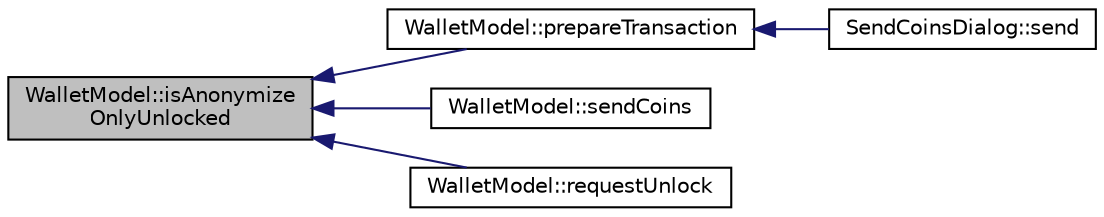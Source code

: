 digraph "WalletModel::isAnonymizeOnlyUnlocked"
{
  edge [fontname="Helvetica",fontsize="10",labelfontname="Helvetica",labelfontsize="10"];
  node [fontname="Helvetica",fontsize="10",shape=record];
  rankdir="LR";
  Node579 [label="WalletModel::isAnonymize\lOnlyUnlocked",height=0.2,width=0.4,color="black", fillcolor="grey75", style="filled", fontcolor="black"];
  Node579 -> Node580 [dir="back",color="midnightblue",fontsize="10",style="solid",fontname="Helvetica"];
  Node580 [label="WalletModel::prepareTransaction",height=0.2,width=0.4,color="black", fillcolor="white", style="filled",URL="$d4/d27/class_wallet_model.html#a8abc851901c7c7343ebfb5a8e5fc0154"];
  Node580 -> Node581 [dir="back",color="midnightblue",fontsize="10",style="solid",fontname="Helvetica"];
  Node581 [label="SendCoinsDialog::send",height=0.2,width=0.4,color="black", fillcolor="white", style="filled",URL="$d6/de6/class_send_coins_dialog.html#afd8d436a16ea7dba1276e8fdfdc8b2d3"];
  Node579 -> Node582 [dir="back",color="midnightblue",fontsize="10",style="solid",fontname="Helvetica"];
  Node582 [label="WalletModel::sendCoins",height=0.2,width=0.4,color="black", fillcolor="white", style="filled",URL="$d4/d27/class_wallet_model.html#a053fb3ff2b8b0347f83e6bb591126746"];
  Node579 -> Node583 [dir="back",color="midnightblue",fontsize="10",style="solid",fontname="Helvetica"];
  Node583 [label="WalletModel::requestUnlock",height=0.2,width=0.4,color="black", fillcolor="white", style="filled",URL="$d4/d27/class_wallet_model.html#ae98eaede9493625ce778a0a873b3d124"];
}
